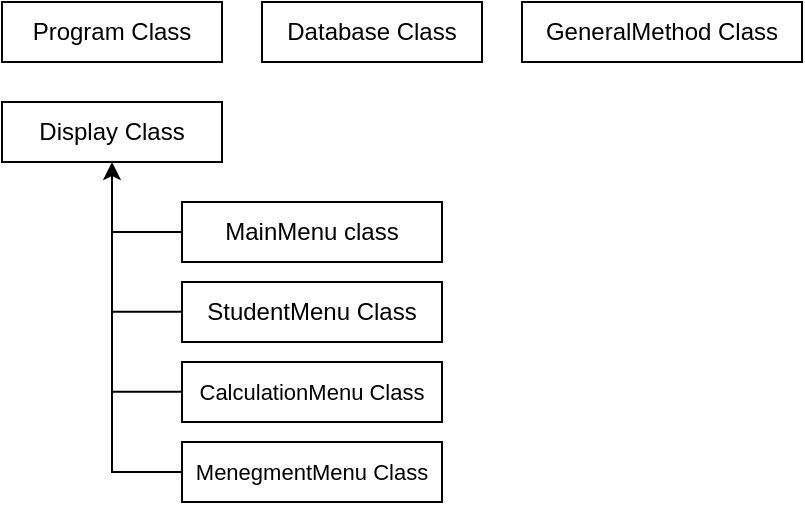 <mxfile version="24.7.6">
  <diagram name="Page-1" id="mVyrJ4i0epx6fgpGqr63">
    <mxGraphModel dx="1103" dy="594" grid="1" gridSize="10" guides="1" tooltips="1" connect="1" arrows="1" fold="1" page="1" pageScale="1" pageWidth="850" pageHeight="1100" math="0" shadow="0">
      <root>
        <mxCell id="0" />
        <mxCell id="1" parent="0" />
        <mxCell id="xSS2ZSRiJZo6n-BO7K_l-1" value="Program Class" style="rounded=0;whiteSpace=wrap;html=1;" vertex="1" parent="1">
          <mxGeometry x="40" y="100" width="110" height="30" as="geometry" />
        </mxCell>
        <mxCell id="xSS2ZSRiJZo6n-BO7K_l-3" value="Display Class" style="rounded=0;whiteSpace=wrap;html=1;" vertex="1" parent="1">
          <mxGeometry x="40" y="150" width="110" height="30" as="geometry" />
        </mxCell>
        <mxCell id="xSS2ZSRiJZo6n-BO7K_l-4" value="MainMenu class" style="rounded=0;whiteSpace=wrap;html=1;align=center;" vertex="1" parent="1">
          <mxGeometry x="130" y="200" width="130" height="30" as="geometry" />
        </mxCell>
        <mxCell id="xSS2ZSRiJZo6n-BO7K_l-5" value="StudentMenu Class" style="rounded=0;whiteSpace=wrap;html=1;align=center;" vertex="1" parent="1">
          <mxGeometry x="130" y="240" width="130" height="30" as="geometry" />
        </mxCell>
        <mxCell id="xSS2ZSRiJZo6n-BO7K_l-6" value="CalculationMenu Class" style="rounded=0;whiteSpace=wrap;html=1;align=center;fontSize=11;" vertex="1" parent="1">
          <mxGeometry x="130" y="280" width="130" height="30" as="geometry" />
        </mxCell>
        <mxCell id="xSS2ZSRiJZo6n-BO7K_l-9" style="edgeStyle=orthogonalEdgeStyle;rounded=0;orthogonalLoop=1;jettySize=auto;html=1;exitX=0;exitY=0.5;exitDx=0;exitDy=0;entryX=0.5;entryY=1;entryDx=0;entryDy=0;" edge="1" parent="1" source="xSS2ZSRiJZo6n-BO7K_l-7" target="xSS2ZSRiJZo6n-BO7K_l-3">
          <mxGeometry relative="1" as="geometry" />
        </mxCell>
        <mxCell id="xSS2ZSRiJZo6n-BO7K_l-7" value="MenegmentMenu Class" style="rounded=0;whiteSpace=wrap;html=1;align=center;fontSize=11;" vertex="1" parent="1">
          <mxGeometry x="130" y="320" width="130" height="30" as="geometry" />
        </mxCell>
        <mxCell id="xSS2ZSRiJZo6n-BO7K_l-17" value="" style="endArrow=none;html=1;rounded=0;exitX=0;exitY=0.5;exitDx=0;exitDy=0;" edge="1" parent="1" source="xSS2ZSRiJZo6n-BO7K_l-4">
          <mxGeometry width="50" height="50" relative="1" as="geometry">
            <mxPoint x="180" y="290" as="sourcePoint" />
            <mxPoint x="95" y="215" as="targetPoint" />
          </mxGeometry>
        </mxCell>
        <mxCell id="xSS2ZSRiJZo6n-BO7K_l-18" value="" style="endArrow=none;html=1;rounded=0;exitX=0;exitY=0.5;exitDx=0;exitDy=0;" edge="1" parent="1">
          <mxGeometry width="50" height="50" relative="1" as="geometry">
            <mxPoint x="130" y="254.84" as="sourcePoint" />
            <mxPoint x="95" y="254.84" as="targetPoint" />
          </mxGeometry>
        </mxCell>
        <mxCell id="xSS2ZSRiJZo6n-BO7K_l-19" value="" style="endArrow=none;html=1;rounded=0;exitX=0;exitY=0.5;exitDx=0;exitDy=0;" edge="1" parent="1">
          <mxGeometry width="50" height="50" relative="1" as="geometry">
            <mxPoint x="130" y="294.84" as="sourcePoint" />
            <mxPoint x="95" y="294.84" as="targetPoint" />
          </mxGeometry>
        </mxCell>
        <mxCell id="xSS2ZSRiJZo6n-BO7K_l-20" value="GeneralMethod Class" style="rounded=0;whiteSpace=wrap;html=1;" vertex="1" parent="1">
          <mxGeometry x="300" y="100" width="140" height="30" as="geometry" />
        </mxCell>
        <mxCell id="xSS2ZSRiJZo6n-BO7K_l-21" value="Database Class" style="rounded=0;whiteSpace=wrap;html=1;" vertex="1" parent="1">
          <mxGeometry x="170" y="100" width="110" height="30" as="geometry" />
        </mxCell>
      </root>
    </mxGraphModel>
  </diagram>
</mxfile>
